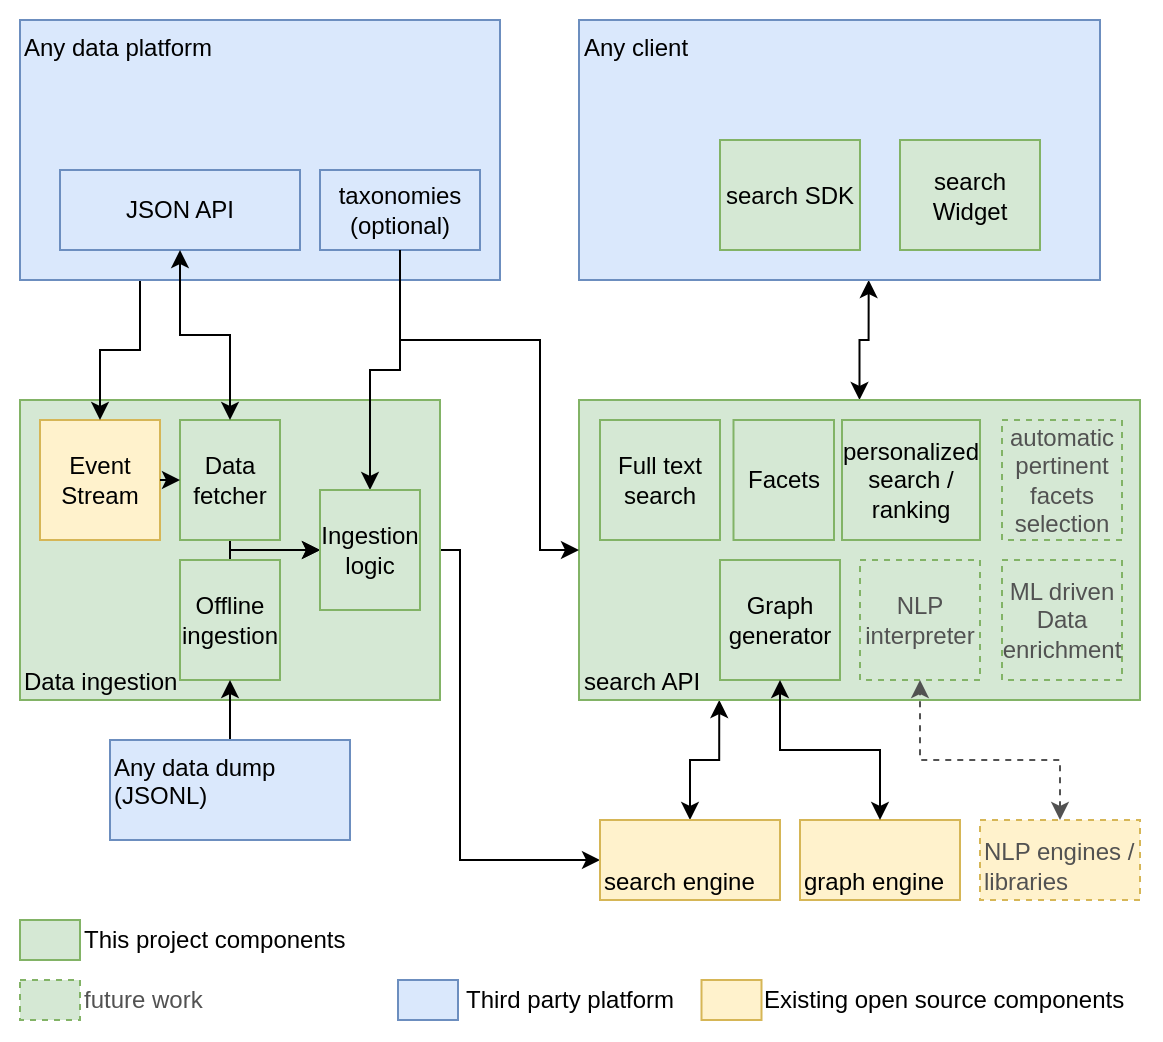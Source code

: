 <mxfile version="20.8.10" type="device"><diagram name="Page-1" id="r1JxjbiHpN2shwPAHvJh"><mxGraphModel dx="683" dy="401" grid="1" gridSize="10" guides="1" tooltips="1" connect="1" arrows="1" fold="1" page="1" pageScale="1" pageWidth="827" pageHeight="1169" math="0" shadow="0"><root><mxCell id="0"/><mxCell id="1" parent="0"/><mxCell id="yQwXAD81Nsuh9N68ocET-49" value="" style="rounded=0;whiteSpace=wrap;html=1;fillColor=none;strokeColor=none;" parent="1" vertex="1"><mxGeometry x="30" y="70" width="580" height="520" as="geometry"/></mxCell><mxCell id="yQwXAD81Nsuh9N68ocET-15" style="edgeStyle=orthogonalEdgeStyle;rounded=0;orthogonalLoop=1;jettySize=auto;html=1;entryX=0;entryY=0.5;entryDx=0;entryDy=0;startArrow=none;startFill=0;" parent="1" source="yQwXAD81Nsuh9N68ocET-1" target="yQwXAD81Nsuh9N68ocET-12" edge="1"><mxGeometry relative="1" as="geometry"><Array as="points"><mxPoint x="260" y="345"/><mxPoint x="260" y="500"/></Array></mxGeometry></mxCell><mxCell id="yQwXAD81Nsuh9N68ocET-1" value="Data ingestion" style="rounded=0;whiteSpace=wrap;html=1;align=left;verticalAlign=bottom;fillColor=#d5e8d4;strokeColor=#82b366;" parent="1" vertex="1"><mxGeometry x="40" y="270" width="210" height="150" as="geometry"/></mxCell><mxCell id="yQwXAD81Nsuh9N68ocET-3" value="Event Stream" style="rounded=0;whiteSpace=wrap;html=1;fillColor=#fff2cc;strokeColor=#d6b656;" parent="1" vertex="1"><mxGeometry x="50" y="280" width="60" height="60" as="geometry"/></mxCell><mxCell id="yQwXAD81Nsuh9N68ocET-32" style="edgeStyle=orthogonalEdgeStyle;rounded=0;orthogonalLoop=1;jettySize=auto;html=1;entryX=0;entryY=0.5;entryDx=0;entryDy=0;startArrow=none;startFill=0;" parent="1" source="yQwXAD81Nsuh9N68ocET-4" target="yQwXAD81Nsuh9N68ocET-31" edge="1"><mxGeometry relative="1" as="geometry"><Array as="points"><mxPoint x="145" y="345"/></Array></mxGeometry></mxCell><mxCell id="yQwXAD81Nsuh9N68ocET-4" value="Data fetcher" style="rounded=0;whiteSpace=wrap;html=1;fillColor=#d5e8d4;strokeColor=#82b366;" parent="1" vertex="1"><mxGeometry x="120" y="280" width="50" height="60" as="geometry"/></mxCell><mxCell id="yQwXAD81Nsuh9N68ocET-33" style="edgeStyle=orthogonalEdgeStyle;rounded=0;orthogonalLoop=1;jettySize=auto;html=1;entryX=0;entryY=0.5;entryDx=0;entryDy=0;startArrow=none;startFill=0;" parent="1" source="yQwXAD81Nsuh9N68ocET-5" target="yQwXAD81Nsuh9N68ocET-31" edge="1"><mxGeometry relative="1" as="geometry"><Array as="points"><mxPoint x="145" y="345"/></Array></mxGeometry></mxCell><mxCell id="yQwXAD81Nsuh9N68ocET-5" value="Offline ingestion" style="rounded=0;whiteSpace=wrap;html=1;fillColor=#d5e8d4;strokeColor=#82b366;" parent="1" vertex="1"><mxGeometry x="120" y="350" width="50" height="60" as="geometry"/></mxCell><mxCell id="yQwXAD81Nsuh9N68ocET-8" style="edgeStyle=orthogonalEdgeStyle;rounded=0;orthogonalLoop=1;jettySize=auto;html=1;entryX=0.5;entryY=0;entryDx=0;entryDy=0;exitX=0.25;exitY=1;exitDx=0;exitDy=0;" parent="1" source="yQwXAD81Nsuh9N68ocET-7" target="yQwXAD81Nsuh9N68ocET-3" edge="1"><mxGeometry relative="1" as="geometry"/></mxCell><mxCell id="yQwXAD81Nsuh9N68ocET-7" value="Any data platform" style="rounded=0;whiteSpace=wrap;html=1;align=left;verticalAlign=top;fillColor=#dae8fc;strokeColor=#6c8ebf;" parent="1" vertex="1"><mxGeometry x="40" y="80" width="240" height="130" as="geometry"/></mxCell><mxCell id="yQwXAD81Nsuh9N68ocET-9" value="" style="endArrow=classic;html=1;rounded=0;exitX=1;exitY=0.5;exitDx=0;exitDy=0;" parent="1" source="yQwXAD81Nsuh9N68ocET-3" target="yQwXAD81Nsuh9N68ocET-4" edge="1"><mxGeometry width="50" height="50" relative="1" as="geometry"><mxPoint x="390" y="450" as="sourcePoint"/><mxPoint x="440" y="400" as="targetPoint"/></mxGeometry></mxCell><mxCell id="yQwXAD81Nsuh9N68ocET-17" style="edgeStyle=orthogonalEdgeStyle;rounded=0;orthogonalLoop=1;jettySize=auto;html=1;startArrow=classic;startFill=1;entryX=0.25;entryY=1;entryDx=0;entryDy=0;" parent="1" source="yQwXAD81Nsuh9N68ocET-12" target="yQwXAD81Nsuh9N68ocET-13" edge="1"><mxGeometry relative="1" as="geometry"/></mxCell><mxCell id="yQwXAD81Nsuh9N68ocET-12" value="search engine" style="rounded=0;whiteSpace=wrap;html=1;align=left;verticalAlign=bottom;fillColor=#fff2cc;strokeColor=#d6b656;" parent="1" vertex="1"><mxGeometry x="330" y="480" width="90" height="40" as="geometry"/></mxCell><mxCell id="yQwXAD81Nsuh9N68ocET-19" style="edgeStyle=orthogonalEdgeStyle;rounded=0;orthogonalLoop=1;jettySize=auto;html=1;entryX=0.556;entryY=1;entryDx=0;entryDy=0;entryPerimeter=0;startArrow=classic;startFill=1;" parent="1" source="yQwXAD81Nsuh9N68ocET-13" target="yQwXAD81Nsuh9N68ocET-14" edge="1"><mxGeometry relative="1" as="geometry"/></mxCell><mxCell id="yQwXAD81Nsuh9N68ocET-13" value="search API" style="rounded=0;whiteSpace=wrap;html=1;align=left;verticalAlign=bottom;fillColor=#d5e8d4;strokeColor=#82b366;" parent="1" vertex="1"><mxGeometry x="319.5" y="270" width="280.5" height="150" as="geometry"/></mxCell><mxCell id="yQwXAD81Nsuh9N68ocET-14" value="Any client" style="rounded=0;whiteSpace=wrap;html=1;align=left;verticalAlign=top;fillColor=#dae8fc;strokeColor=#6c8ebf;" parent="1" vertex="1"><mxGeometry x="319.5" y="80" width="260.5" height="130" as="geometry"/></mxCell><mxCell id="yQwXAD81Nsuh9N68ocET-30" style="edgeStyle=orthogonalEdgeStyle;rounded=0;orthogonalLoop=1;jettySize=auto;html=1;entryX=0.5;entryY=0;entryDx=0;entryDy=0;startArrow=none;startFill=0;" parent="1" source="yQwXAD81Nsuh9N68ocET-16" target="yQwXAD81Nsuh9N68ocET-31" edge="1"><mxGeometry relative="1" as="geometry"/></mxCell><mxCell id="yQwXAD81Nsuh9N68ocET-16" value="taxonomies (optional)" style="rounded=0;whiteSpace=wrap;html=1;align=center;verticalAlign=middle;fillColor=#dae8fc;strokeColor=#6c8ebf;" parent="1" vertex="1"><mxGeometry x="190" y="155" width="80" height="40" as="geometry"/></mxCell><mxCell id="yQwXAD81Nsuh9N68ocET-18" value="search Widget" style="rounded=0;whiteSpace=wrap;html=1;align=center;verticalAlign=middle;fillColor=#d5e8d4;strokeColor=#82b366;" parent="1" vertex="1"><mxGeometry x="480" y="140" width="70" height="55" as="geometry"/></mxCell><mxCell id="yQwXAD81Nsuh9N68ocET-21" value="&lt;font color=&quot;#525252&quot;&gt;NLP interpreter&lt;/font&gt;" style="rounded=0;whiteSpace=wrap;html=1;fillColor=#d5e8d4;strokeColor=#82b366;dashed=1;" parent="1" vertex="1"><mxGeometry x="460" y="350" width="60" height="60" as="geometry"/></mxCell><mxCell id="yQwXAD81Nsuh9N68ocET-22" value="Facets" style="rounded=0;whiteSpace=wrap;html=1;fillColor=#d5e8d4;strokeColor=#82b366;" parent="1" vertex="1"><mxGeometry x="396.75" y="280" width="50.25" height="60" as="geometry"/></mxCell><mxCell id="yQwXAD81Nsuh9N68ocET-23" value="Full text search" style="rounded=0;whiteSpace=wrap;html=1;fillColor=#d5e8d4;strokeColor=#82b366;" parent="1" vertex="1"><mxGeometry x="330" y="280" width="60" height="60" as="geometry"/></mxCell><mxCell id="yQwXAD81Nsuh9N68ocET-24" value="Graph generator" style="rounded=0;whiteSpace=wrap;html=1;fillColor=#d5e8d4;strokeColor=#82b366;" parent="1" vertex="1"><mxGeometry x="390" y="350" width="60" height="60" as="geometry"/></mxCell><mxCell id="yQwXAD81Nsuh9N68ocET-25" value="JSON API" style="rounded=0;whiteSpace=wrap;html=1;align=center;verticalAlign=middle;fillColor=#dae8fc;strokeColor=#6c8ebf;" parent="1" vertex="1"><mxGeometry x="60" y="155" width="120" height="40" as="geometry"/></mxCell><mxCell id="yQwXAD81Nsuh9N68ocET-10" style="edgeStyle=orthogonalEdgeStyle;rounded=0;orthogonalLoop=1;jettySize=auto;html=1;startArrow=classic;startFill=1;" parent="1" source="yQwXAD81Nsuh9N68ocET-4" target="yQwXAD81Nsuh9N68ocET-25" edge="1"><mxGeometry relative="1" as="geometry"/></mxCell><mxCell id="yQwXAD81Nsuh9N68ocET-26" value="" style="endArrow=classic;html=1;rounded=0;exitX=0.5;exitY=1;exitDx=0;exitDy=0;entryX=0;entryY=0.5;entryDx=0;entryDy=0;edgeStyle=orthogonalEdgeStyle;" parent="1" source="yQwXAD81Nsuh9N68ocET-16" target="yQwXAD81Nsuh9N68ocET-13" edge="1"><mxGeometry width="50" height="50" relative="1" as="geometry"><mxPoint x="240" y="205" as="sourcePoint"/><mxPoint x="340" y="565" as="targetPoint"/><Array as="points"><mxPoint x="230" y="240"/><mxPoint x="300" y="240"/><mxPoint x="300" y="345"/></Array></mxGeometry></mxCell><mxCell id="yQwXAD81Nsuh9N68ocET-27" value="graph engine" style="rounded=0;whiteSpace=wrap;html=1;align=left;verticalAlign=bottom;fillColor=#fff2cc;strokeColor=#d6b656;" parent="1" vertex="1"><mxGeometry x="430" y="480" width="80" height="40" as="geometry"/></mxCell><mxCell id="yQwXAD81Nsuh9N68ocET-28" style="edgeStyle=orthogonalEdgeStyle;rounded=0;orthogonalLoop=1;jettySize=auto;html=1;startArrow=classic;startFill=1;entryX=0.5;entryY=1;entryDx=0;entryDy=0;exitX=0.5;exitY=0;exitDx=0;exitDy=0;" parent="1" source="yQwXAD81Nsuh9N68ocET-27" target="yQwXAD81Nsuh9N68ocET-24" edge="1"><mxGeometry relative="1" as="geometry"><mxPoint x="415" y="490" as="sourcePoint"/><mxPoint x="469.8" y="430" as="targetPoint"/></mxGeometry></mxCell><mxCell id="yQwXAD81Nsuh9N68ocET-29" value="search SDK" style="rounded=0;whiteSpace=wrap;html=1;align=center;verticalAlign=middle;fillColor=#d5e8d4;strokeColor=#82b366;" parent="1" vertex="1"><mxGeometry x="390" y="140" width="70" height="55" as="geometry"/></mxCell><mxCell id="yQwXAD81Nsuh9N68ocET-31" value="Ingestion&lt;br&gt;logic" style="rounded=0;whiteSpace=wrap;html=1;fillColor=#d5e8d4;strokeColor=#82b366;" parent="1" vertex="1"><mxGeometry x="190" y="315" width="50" height="60" as="geometry"/></mxCell><mxCell id="yQwXAD81Nsuh9N68ocET-36" style="edgeStyle=orthogonalEdgeStyle;rounded=0;orthogonalLoop=1;jettySize=auto;html=1;entryX=0.5;entryY=1;entryDx=0;entryDy=0;startArrow=none;startFill=0;" parent="1" source="yQwXAD81Nsuh9N68ocET-34" target="yQwXAD81Nsuh9N68ocET-5" edge="1"><mxGeometry relative="1" as="geometry"/></mxCell><mxCell id="yQwXAD81Nsuh9N68ocET-34" value="Any data dump (JSONL)" style="rounded=0;whiteSpace=wrap;html=1;align=left;verticalAlign=top;fillColor=#dae8fc;strokeColor=#6c8ebf;" parent="1" vertex="1"><mxGeometry x="85" y="440" width="120" height="50" as="geometry"/></mxCell><mxCell id="yQwXAD81Nsuh9N68ocET-35" value="personalized search / ranking" style="rounded=0;whiteSpace=wrap;html=1;fillColor=#d5e8d4;strokeColor=#82b366;" parent="1" vertex="1"><mxGeometry x="451" y="280" width="69" height="60" as="geometry"/></mxCell><mxCell id="yQwXAD81Nsuh9N68ocET-37" value="&lt;font color=&quot;#525252&quot;&gt;NLP engines / libraries&lt;/font&gt;" style="rounded=0;whiteSpace=wrap;html=1;align=left;verticalAlign=bottom;fillColor=#fff2cc;strokeColor=#d6b656;dashed=1;" parent="1" vertex="1"><mxGeometry x="520" y="480" width="80" height="40" as="geometry"/></mxCell><mxCell id="yQwXAD81Nsuh9N68ocET-38" style="edgeStyle=orthogonalEdgeStyle;rounded=0;orthogonalLoop=1;jettySize=auto;html=1;startArrow=classic;startFill=1;entryX=0.5;entryY=1;entryDx=0;entryDy=0;exitX=0.5;exitY=0;exitDx=0;exitDy=0;dashed=1;strokeColor=#525252;" parent="1" source="yQwXAD81Nsuh9N68ocET-37" target="yQwXAD81Nsuh9N68ocET-21" edge="1"><mxGeometry relative="1" as="geometry"><mxPoint x="575" y="490" as="sourcePoint"/><mxPoint x="469.75" y="430" as="targetPoint"/><Array as="points"><mxPoint x="560" y="450"/><mxPoint x="490" y="450"/></Array></mxGeometry></mxCell><mxCell id="yQwXAD81Nsuh9N68ocET-42" value="" style="rounded=0;whiteSpace=wrap;html=1;fillColor=#d5e8d4;strokeColor=#82b366;" parent="1" vertex="1"><mxGeometry x="40" y="530" width="30" height="20" as="geometry"/></mxCell><mxCell id="yQwXAD81Nsuh9N68ocET-43" value="This project components" style="rounded=0;whiteSpace=wrap;html=1;fillColor=none;strokeColor=none;align=left;" parent="1" vertex="1"><mxGeometry x="70" y="530" width="140" height="20" as="geometry"/></mxCell><mxCell id="yQwXAD81Nsuh9N68ocET-44" value="Third party platform" style="rounded=0;whiteSpace=wrap;html=1;fillColor=none;strokeColor=none;align=left;" parent="1" vertex="1"><mxGeometry x="260.75" y="560" width="120" height="20" as="geometry"/></mxCell><mxCell id="yQwXAD81Nsuh9N68ocET-45" value="" style="rounded=0;whiteSpace=wrap;html=1;fillColor=#dae8fc;strokeColor=#6c8ebf;" parent="1" vertex="1"><mxGeometry x="229" y="560" width="30" height="20" as="geometry"/></mxCell><mxCell id="yQwXAD81Nsuh9N68ocET-46" value="Existing open source components" style="rounded=0;whiteSpace=wrap;html=1;fillColor=none;strokeColor=none;align=left;" parent="1" vertex="1"><mxGeometry x="410" y="560" width="200.25" height="20" as="geometry"/></mxCell><mxCell id="yQwXAD81Nsuh9N68ocET-47" value="" style="rounded=0;whiteSpace=wrap;html=1;fillColor=#fff2cc;strokeColor=#d6b656;" parent="1" vertex="1"><mxGeometry x="380.75" y="560" width="30" height="20" as="geometry"/></mxCell><mxCell id="_7bnINE6q6fh2W2gQqBw-1" value="&lt;font color=&quot;#525252&quot;&gt;ML driven&lt;br&gt;Data enrichment&lt;br&gt;&lt;/font&gt;" style="rounded=0;whiteSpace=wrap;html=1;fillColor=#d5e8d4;strokeColor=#82b366;dashed=1;" vertex="1" parent="1"><mxGeometry x="531" y="350" width="60" height="60" as="geometry"/></mxCell><mxCell id="_7bnINE6q6fh2W2gQqBw-2" value="&lt;font color=&quot;#525252&quot;&gt;automatic&lt;br&gt;pertinent&lt;br&gt;facets selection&lt;br&gt;&lt;/font&gt;" style="rounded=0;whiteSpace=wrap;html=1;fillColor=#d5e8d4;strokeColor=#82b366;dashed=1;" vertex="1" parent="1"><mxGeometry x="531" y="280" width="60" height="60" as="geometry"/></mxCell><mxCell id="_7bnINE6q6fh2W2gQqBw-3" value="" style="rounded=0;whiteSpace=wrap;html=1;fillColor=#d5e8d4;strokeColor=#82b366;dashed=1;" vertex="1" parent="1"><mxGeometry x="40" y="560" width="30" height="20" as="geometry"/></mxCell><mxCell id="_7bnINE6q6fh2W2gQqBw-4" value="&lt;font color=&quot;#525252&quot;&gt;future work&lt;/font&gt;" style="rounded=0;whiteSpace=wrap;html=1;fillColor=none;strokeColor=none;align=left;" vertex="1" parent="1"><mxGeometry x="70" y="560" width="140" height="20" as="geometry"/></mxCell></root></mxGraphModel></diagram></mxfile>